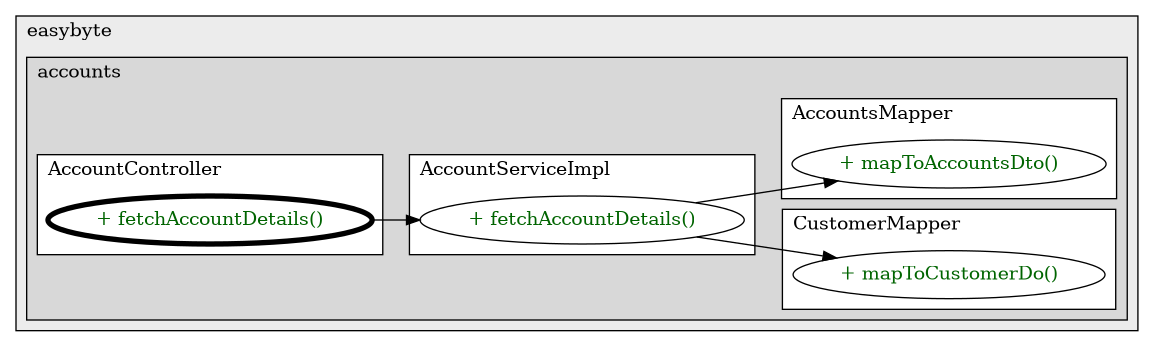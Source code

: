 @startuml

/' diagram meta data start
config=CallConfiguration;
{
  "rootMethod": "com.easybyte.accounts.controller.AccountController#fetchAccountDetails(String)",
  "projectClassification": {
    "searchMode": "OpenProject", // OpenProject, AllProjects
    "includedProjects": "",
    "pathEndKeywords": "*.impl",
    "isClientPath": "",
    "isClientName": "",
    "isTestPath": "",
    "isTestName": "",
    "isMappingPath": "",
    "isMappingName": "",
    "isDataAccessPath": "",
    "isDataAccessName": "",
    "isDataStructurePath": "",
    "isDataStructureName": "",
    "isInterfaceStructuresPath": "",
    "isInterfaceStructuresName": "",
    "isEntryPointPath": "",
    "isEntryPointName": "",
    "treatFinalFieldsAsMandatory": false
  },
  "graphRestriction": {
    "classPackageExcludeFilter": "",
    "classPackageIncludeFilter": "",
    "classNameExcludeFilter": "",
    "classNameIncludeFilter": "",
    "methodNameExcludeFilter": "",
    "methodNameIncludeFilter": "",
    "removeByInheritance": "", // inheritance/annotation based filtering is done in a second step
    "removeByAnnotation": "",
    "removeByClassPackage": "", // cleanup the graph after inheritance/annotation based filtering is done
    "removeByClassName": "",
    "cutMappings": false,
    "cutEnum": true,
    "cutTests": true,
    "cutClient": true,
    "cutDataAccess": true,
    "cutInterfaceStructures": true,
    "cutDataStructures": true,
    "cutGetterAndSetter": true,
    "cutConstructors": true
  },
  "graphTraversal": {
    "forwardDepth": 3,
    "backwardDepth": 3,
    "classPackageExcludeFilter": "",
    "classPackageIncludeFilter": "",
    "classNameExcludeFilter": "",
    "classNameIncludeFilter": "",
    "methodNameExcludeFilter": "",
    "methodNameIncludeFilter": "",
    "hideMappings": false,
    "hideDataStructures": false,
    "hidePrivateMethods": true,
    "hideInterfaceCalls": true, // indirection: implementation -> interface (is hidden) -> implementation
    "onlyShowApplicationEntryPoints": false, // root node is included
    "useMethodCallsForStructureDiagram": "ForwardOnly" // ForwardOnly, BothDirections, No
  },
  "details": {
    "aggregation": "GroupByClass", // ByClass, GroupByClass, None
    "showMethodParametersTypes": false,
    "showMethodParametersNames": false,
    "showMethodReturnType": false,
    "showPackageLevels": 2,
    "showCallOrder": false,
    "edgeMode": "MethodsOnly", // TypesOnly, MethodsOnly, TypesAndMethods, MethodsAndDirectTypeUsage
    "showDetailedClassStructure": false
  },
  "rootClass": "com.easybyte.accounts.controller.AccountController",
  "extensionCallbackMethod": "" // qualified.class.name#methodName - signature: public static String method(String)
}
diagram meta data end '/



digraph g {
    rankdir="LR"
    splines=polyline
    

'nodes 
subgraph cluster_769133558 { 
   	label=easybyte
	labeljust=l
	fillcolor="#ececec"
	style=filled
   
   subgraph cluster_1498588490 { 
   	label=accounts
	labeljust=l
	fillcolor="#d8d8d8"
	style=filled
   
   subgraph cluster_1474019816 { 
   	label=AccountController
	labeljust=l
	fillcolor=white
	style=filled
   
   AccountController283915277XXXfetchAccountDetails1808118735[
	label="+ fetchAccountDetails()"
	style=filled
	fillcolor=white
	tooltip="AccountController

null"
	penwidth=4
	fontcolor=darkgreen
];
} 

subgraph cluster_1570125339 { 
   	label=CustomerMapper
	labeljust=l
	fillcolor=white
	style=filled
   
   CustomerMapper712151246XXXmapToCustomerDo1707174961[
	label="+ mapToCustomerDo()"
	style=filled
	fillcolor=white
	tooltip="CustomerMapper

null"
	fontcolor=darkgreen
];
} 

subgraph cluster_170347555 { 
   	label=AccountsMapper
	labeljust=l
	fillcolor=white
	style=filled
   
   AccountsMapper712151246XXXmapToAccountsDto247466943[
	label="+ mapToAccountsDto()"
	style=filled
	fillcolor=white
	tooltip="AccountsMapper

null"
	fontcolor=darkgreen
];
} 

subgraph cluster_806818988 { 
   	label=AccountServiceImpl
	labeljust=l
	fillcolor=white
	style=filled
   
   AccountServiceImpl109431318XXXfetchAccountDetails1808118735[
	label="+ fetchAccountDetails()"
	style=filled
	fillcolor=white
	tooltip="AccountServiceImpl

null"
	fontcolor=darkgreen
];
} 
} 
} 

'edges    
AccountController283915277XXXfetchAccountDetails1808118735 -> AccountServiceImpl109431318XXXfetchAccountDetails1808118735;
AccountServiceImpl109431318XXXfetchAccountDetails1808118735 -> AccountsMapper712151246XXXmapToAccountsDto247466943;
AccountServiceImpl109431318XXXfetchAccountDetails1808118735 -> CustomerMapper712151246XXXmapToCustomerDo1707174961;
    
}
@enduml